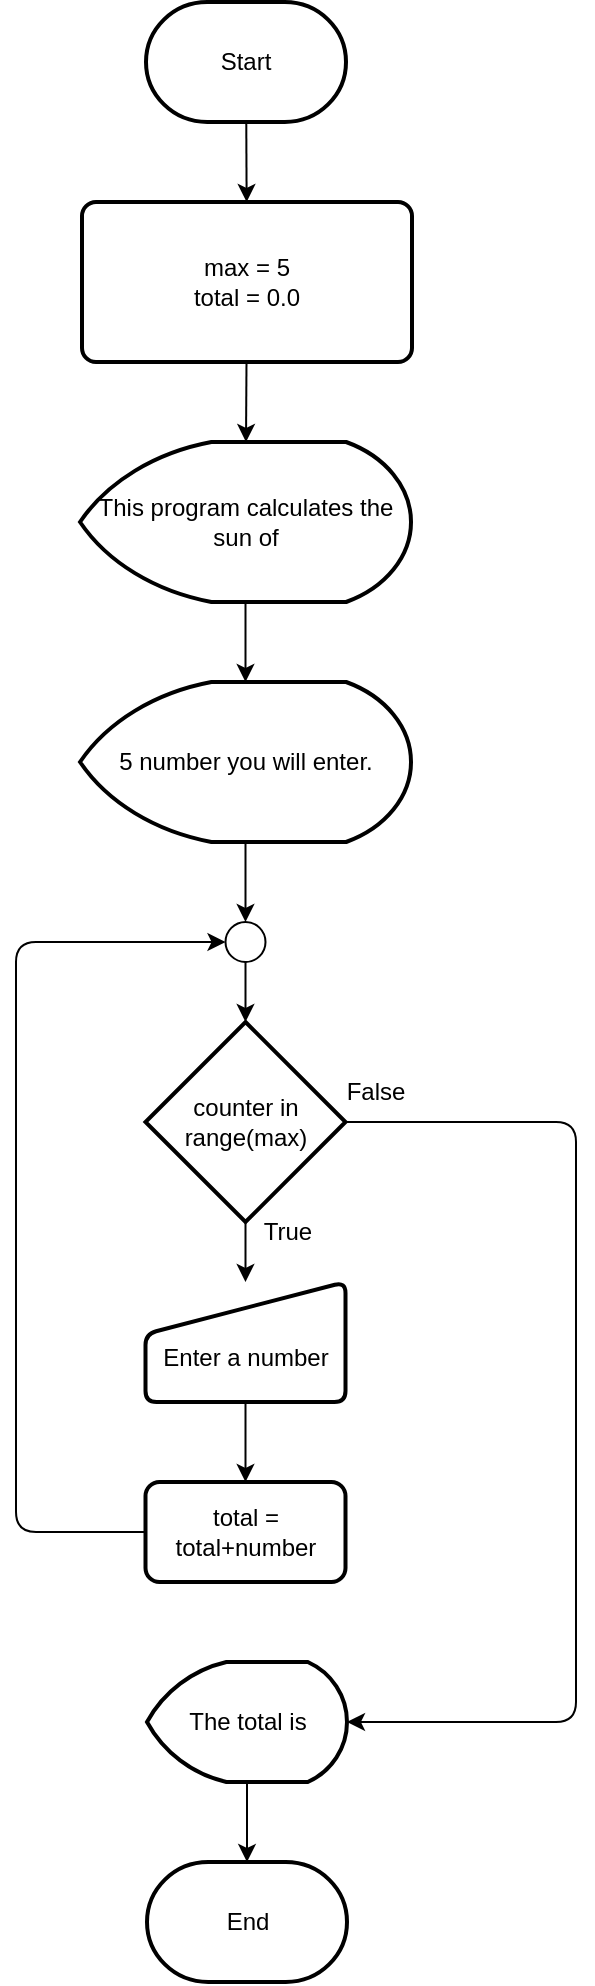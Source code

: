 <mxfile>
    <diagram id="Qjnphhw_XKA1s7swR545" name="Page-1">
        <mxGraphModel dx="796" dy="331" grid="1" gridSize="10" guides="1" tooltips="1" connect="1" arrows="1" fold="1" page="1" pageScale="1" pageWidth="1100" pageHeight="1700" math="0" shadow="0">
            <root>
                <mxCell id="0"/>
                <mxCell id="1" parent="0"/>
                <mxCell id="2" value="" style="edgeStyle=none;html=1;labelBackgroundColor=none;" edge="1" parent="1" source="3" target="5">
                    <mxGeometry relative="1" as="geometry"/>
                </mxCell>
                <mxCell id="3" value="Start" style="strokeWidth=2;html=1;shape=mxgraph.flowchart.terminator;whiteSpace=wrap;labelBackgroundColor=none;" vertex="1" parent="1">
                    <mxGeometry x="375" y="55" width="100" height="60" as="geometry"/>
                </mxCell>
                <mxCell id="4" value="" style="edgeStyle=none;html=1;labelBackgroundColor=none;" edge="1" parent="1" source="5" target="7">
                    <mxGeometry relative="1" as="geometry"/>
                </mxCell>
                <mxCell id="5" value="max = 5&lt;br&gt;total = 0.0" style="rounded=1;whiteSpace=wrap;html=1;absoluteArcSize=1;arcSize=14;strokeWidth=2;labelBackgroundColor=none;" vertex="1" parent="1">
                    <mxGeometry x="343" y="155" width="165" height="80" as="geometry"/>
                </mxCell>
                <mxCell id="6" value="" style="edgeStyle=none;html=1;labelBackgroundColor=none;" edge="1" parent="1" source="7" target="9">
                    <mxGeometry relative="1" as="geometry"/>
                </mxCell>
                <mxCell id="7" value="This program calculates the sun of" style="strokeWidth=2;html=1;shape=mxgraph.flowchart.display;whiteSpace=wrap;labelBackgroundColor=none;" vertex="1" parent="1">
                    <mxGeometry x="342" y="275" width="165.5" height="80" as="geometry"/>
                </mxCell>
                <mxCell id="8" value="" style="edgeStyle=none;html=1;labelBackgroundColor=none;" edge="1" parent="1" source="9" target="14">
                    <mxGeometry relative="1" as="geometry"/>
                </mxCell>
                <mxCell id="9" value="5 number you will enter." style="strokeWidth=2;html=1;shape=mxgraph.flowchart.display;whiteSpace=wrap;labelBackgroundColor=none;" vertex="1" parent="1">
                    <mxGeometry x="342" y="395" width="165.5" height="80" as="geometry"/>
                </mxCell>
                <mxCell id="10" value="" style="edgeStyle=none;html=1;labelBackgroundColor=none;" edge="1" parent="1" source="12" target="16">
                    <mxGeometry relative="1" as="geometry"/>
                </mxCell>
                <mxCell id="11" style="edgeStyle=none;html=1;entryX=1;entryY=0.5;entryDx=0;entryDy=0;entryPerimeter=0;labelBackgroundColor=none;" edge="1" parent="1" source="12" target="20">
                    <mxGeometry relative="1" as="geometry">
                        <Array as="points">
                            <mxPoint x="590" y="615"/>
                            <mxPoint x="590" y="915"/>
                        </Array>
                    </mxGeometry>
                </mxCell>
                <mxCell id="12" value="counter in range(max)" style="strokeWidth=2;html=1;shape=mxgraph.flowchart.decision;whiteSpace=wrap;labelBackgroundColor=none;" vertex="1" parent="1">
                    <mxGeometry x="374.75" y="565" width="100" height="100" as="geometry"/>
                </mxCell>
                <mxCell id="13" value="" style="edgeStyle=none;html=1;labelBackgroundColor=none;" edge="1" parent="1" source="14" target="12">
                    <mxGeometry relative="1" as="geometry"/>
                </mxCell>
                <mxCell id="14" value="" style="ellipse;whiteSpace=wrap;html=1;aspect=fixed;labelBackgroundColor=none;" vertex="1" parent="1">
                    <mxGeometry x="414.75" y="515" width="20" height="20" as="geometry"/>
                </mxCell>
                <mxCell id="15" value="" style="edgeStyle=none;html=1;labelBackgroundColor=none;" edge="1" parent="1" source="16" target="18">
                    <mxGeometry relative="1" as="geometry"/>
                </mxCell>
                <mxCell id="16" value="&lt;br&gt;Enter a number" style="html=1;strokeWidth=2;shape=manualInput;whiteSpace=wrap;rounded=1;size=26;arcSize=11;labelBackgroundColor=none;" vertex="1" parent="1">
                    <mxGeometry x="374.75" y="695" width="100" height="60" as="geometry"/>
                </mxCell>
                <mxCell id="17" style="edgeStyle=none;html=1;entryX=0;entryY=0.5;entryDx=0;entryDy=0;labelBackgroundColor=none;" edge="1" parent="1" source="18" target="14">
                    <mxGeometry relative="1" as="geometry">
                        <Array as="points">
                            <mxPoint x="310" y="820"/>
                            <mxPoint x="310" y="525"/>
                        </Array>
                    </mxGeometry>
                </mxCell>
                <mxCell id="18" value="total = total+number" style="rounded=1;whiteSpace=wrap;html=1;absoluteArcSize=1;arcSize=14;strokeWidth=2;labelBackgroundColor=none;" vertex="1" parent="1">
                    <mxGeometry x="374.75" y="795" width="100" height="50" as="geometry"/>
                </mxCell>
                <mxCell id="19" value="" style="edgeStyle=none;html=1;labelBackgroundColor=none;" edge="1" parent="1" source="20" target="21">
                    <mxGeometry relative="1" as="geometry"/>
                </mxCell>
                <mxCell id="20" value="The total is" style="strokeWidth=2;html=1;shape=mxgraph.flowchart.display;whiteSpace=wrap;labelBackgroundColor=none;" vertex="1" parent="1">
                    <mxGeometry x="375.5" y="885" width="100" height="60" as="geometry"/>
                </mxCell>
                <mxCell id="21" value="End" style="strokeWidth=2;html=1;shape=mxgraph.flowchart.terminator;whiteSpace=wrap;labelBackgroundColor=none;" vertex="1" parent="1">
                    <mxGeometry x="375.5" y="985" width="100" height="60" as="geometry"/>
                </mxCell>
                <mxCell id="22" value="False" style="text;html=1;strokeColor=none;fillColor=none;align=center;verticalAlign=middle;whiteSpace=wrap;rounded=0;labelBackgroundColor=none;" vertex="1" parent="1">
                    <mxGeometry x="460" y="585" width="60" height="30" as="geometry"/>
                </mxCell>
                <mxCell id="23" value="True" style="text;html=1;strokeColor=none;fillColor=none;align=center;verticalAlign=middle;whiteSpace=wrap;rounded=0;labelBackgroundColor=none;" vertex="1" parent="1">
                    <mxGeometry x="415.5" y="655" width="60" height="30" as="geometry"/>
                </mxCell>
            </root>
        </mxGraphModel>
    </diagram>
</mxfile>